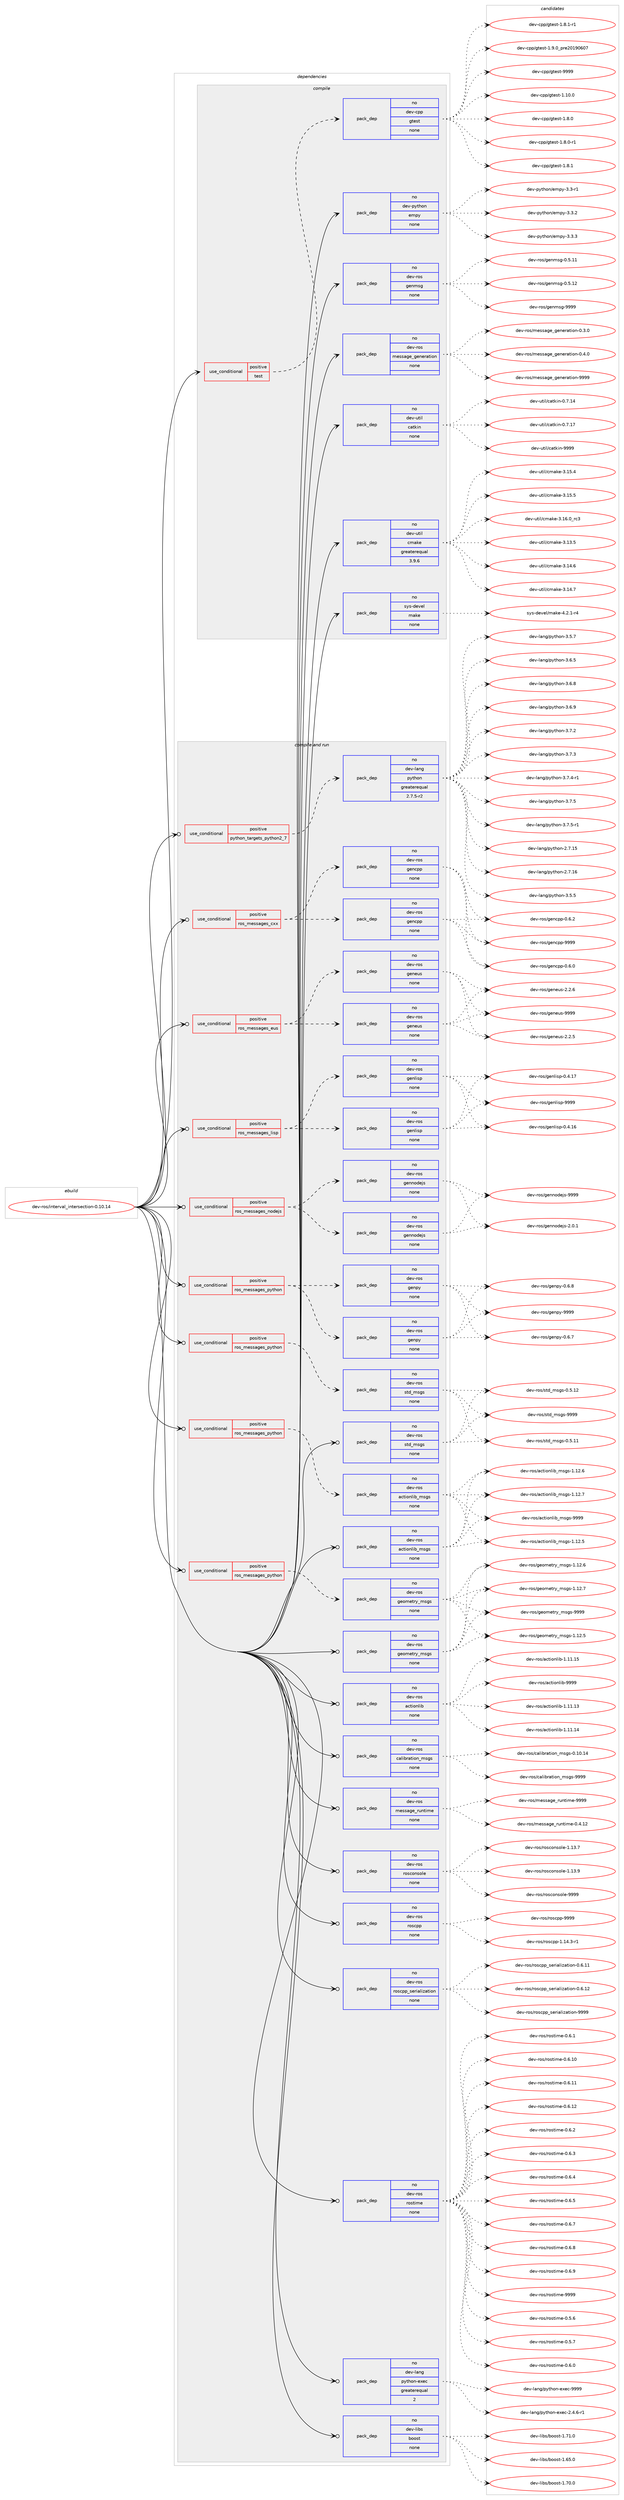 digraph prolog {

# *************
# Graph options
# *************

newrank=true;
concentrate=true;
compound=true;
graph [rankdir=LR,fontname=Helvetica,fontsize=10,ranksep=1.5];#, ranksep=2.5, nodesep=0.2];
edge  [arrowhead=vee];
node  [fontname=Helvetica,fontsize=10];

# **********
# The ebuild
# **********

subgraph cluster_leftcol {
color=gray;
rank=same;
label=<<i>ebuild</i>>;
id [label="dev-ros/interval_intersection-0.10.14", color=red, width=4, href="../dev-ros/interval_intersection-0.10.14.svg"];
}

# ****************
# The dependencies
# ****************

subgraph cluster_midcol {
color=gray;
label=<<i>dependencies</i>>;
subgraph cluster_compile {
fillcolor="#eeeeee";
style=filled;
label=<<i>compile</i>>;
subgraph cond153573 {
dependency654709 [label=<<TABLE BORDER="0" CELLBORDER="1" CELLSPACING="0" CELLPADDING="4"><TR><TD ROWSPAN="3" CELLPADDING="10">use_conditional</TD></TR><TR><TD>positive</TD></TR><TR><TD>test</TD></TR></TABLE>>, shape=none, color=red];
subgraph pack489230 {
dependency654710 [label=<<TABLE BORDER="0" CELLBORDER="1" CELLSPACING="0" CELLPADDING="4" WIDTH="220"><TR><TD ROWSPAN="6" CELLPADDING="30">pack_dep</TD></TR><TR><TD WIDTH="110">no</TD></TR><TR><TD>dev-cpp</TD></TR><TR><TD>gtest</TD></TR><TR><TD>none</TD></TR><TR><TD></TD></TR></TABLE>>, shape=none, color=blue];
}
dependency654709:e -> dependency654710:w [weight=20,style="dashed",arrowhead="vee"];
}
id:e -> dependency654709:w [weight=20,style="solid",arrowhead="vee"];
subgraph pack489231 {
dependency654711 [label=<<TABLE BORDER="0" CELLBORDER="1" CELLSPACING="0" CELLPADDING="4" WIDTH="220"><TR><TD ROWSPAN="6" CELLPADDING="30">pack_dep</TD></TR><TR><TD WIDTH="110">no</TD></TR><TR><TD>dev-python</TD></TR><TR><TD>empy</TD></TR><TR><TD>none</TD></TR><TR><TD></TD></TR></TABLE>>, shape=none, color=blue];
}
id:e -> dependency654711:w [weight=20,style="solid",arrowhead="vee"];
subgraph pack489232 {
dependency654712 [label=<<TABLE BORDER="0" CELLBORDER="1" CELLSPACING="0" CELLPADDING="4" WIDTH="220"><TR><TD ROWSPAN="6" CELLPADDING="30">pack_dep</TD></TR><TR><TD WIDTH="110">no</TD></TR><TR><TD>dev-ros</TD></TR><TR><TD>genmsg</TD></TR><TR><TD>none</TD></TR><TR><TD></TD></TR></TABLE>>, shape=none, color=blue];
}
id:e -> dependency654712:w [weight=20,style="solid",arrowhead="vee"];
subgraph pack489233 {
dependency654713 [label=<<TABLE BORDER="0" CELLBORDER="1" CELLSPACING="0" CELLPADDING="4" WIDTH="220"><TR><TD ROWSPAN="6" CELLPADDING="30">pack_dep</TD></TR><TR><TD WIDTH="110">no</TD></TR><TR><TD>dev-ros</TD></TR><TR><TD>message_generation</TD></TR><TR><TD>none</TD></TR><TR><TD></TD></TR></TABLE>>, shape=none, color=blue];
}
id:e -> dependency654713:w [weight=20,style="solid",arrowhead="vee"];
subgraph pack489234 {
dependency654714 [label=<<TABLE BORDER="0" CELLBORDER="1" CELLSPACING="0" CELLPADDING="4" WIDTH="220"><TR><TD ROWSPAN="6" CELLPADDING="30">pack_dep</TD></TR><TR><TD WIDTH="110">no</TD></TR><TR><TD>dev-util</TD></TR><TR><TD>catkin</TD></TR><TR><TD>none</TD></TR><TR><TD></TD></TR></TABLE>>, shape=none, color=blue];
}
id:e -> dependency654714:w [weight=20,style="solid",arrowhead="vee"];
subgraph pack489235 {
dependency654715 [label=<<TABLE BORDER="0" CELLBORDER="1" CELLSPACING="0" CELLPADDING="4" WIDTH="220"><TR><TD ROWSPAN="6" CELLPADDING="30">pack_dep</TD></TR><TR><TD WIDTH="110">no</TD></TR><TR><TD>dev-util</TD></TR><TR><TD>cmake</TD></TR><TR><TD>greaterequal</TD></TR><TR><TD>3.9.6</TD></TR></TABLE>>, shape=none, color=blue];
}
id:e -> dependency654715:w [weight=20,style="solid",arrowhead="vee"];
subgraph pack489236 {
dependency654716 [label=<<TABLE BORDER="0" CELLBORDER="1" CELLSPACING="0" CELLPADDING="4" WIDTH="220"><TR><TD ROWSPAN="6" CELLPADDING="30">pack_dep</TD></TR><TR><TD WIDTH="110">no</TD></TR><TR><TD>sys-devel</TD></TR><TR><TD>make</TD></TR><TR><TD>none</TD></TR><TR><TD></TD></TR></TABLE>>, shape=none, color=blue];
}
id:e -> dependency654716:w [weight=20,style="solid",arrowhead="vee"];
}
subgraph cluster_compileandrun {
fillcolor="#eeeeee";
style=filled;
label=<<i>compile and run</i>>;
subgraph cond153574 {
dependency654717 [label=<<TABLE BORDER="0" CELLBORDER="1" CELLSPACING="0" CELLPADDING="4"><TR><TD ROWSPAN="3" CELLPADDING="10">use_conditional</TD></TR><TR><TD>positive</TD></TR><TR><TD>python_targets_python2_7</TD></TR></TABLE>>, shape=none, color=red];
subgraph pack489237 {
dependency654718 [label=<<TABLE BORDER="0" CELLBORDER="1" CELLSPACING="0" CELLPADDING="4" WIDTH="220"><TR><TD ROWSPAN="6" CELLPADDING="30">pack_dep</TD></TR><TR><TD WIDTH="110">no</TD></TR><TR><TD>dev-lang</TD></TR><TR><TD>python</TD></TR><TR><TD>greaterequal</TD></TR><TR><TD>2.7.5-r2</TD></TR></TABLE>>, shape=none, color=blue];
}
dependency654717:e -> dependency654718:w [weight=20,style="dashed",arrowhead="vee"];
}
id:e -> dependency654717:w [weight=20,style="solid",arrowhead="odotvee"];
subgraph cond153575 {
dependency654719 [label=<<TABLE BORDER="0" CELLBORDER="1" CELLSPACING="0" CELLPADDING="4"><TR><TD ROWSPAN="3" CELLPADDING="10">use_conditional</TD></TR><TR><TD>positive</TD></TR><TR><TD>ros_messages_cxx</TD></TR></TABLE>>, shape=none, color=red];
subgraph pack489238 {
dependency654720 [label=<<TABLE BORDER="0" CELLBORDER="1" CELLSPACING="0" CELLPADDING="4" WIDTH="220"><TR><TD ROWSPAN="6" CELLPADDING="30">pack_dep</TD></TR><TR><TD WIDTH="110">no</TD></TR><TR><TD>dev-ros</TD></TR><TR><TD>gencpp</TD></TR><TR><TD>none</TD></TR><TR><TD></TD></TR></TABLE>>, shape=none, color=blue];
}
dependency654719:e -> dependency654720:w [weight=20,style="dashed",arrowhead="vee"];
subgraph pack489239 {
dependency654721 [label=<<TABLE BORDER="0" CELLBORDER="1" CELLSPACING="0" CELLPADDING="4" WIDTH="220"><TR><TD ROWSPAN="6" CELLPADDING="30">pack_dep</TD></TR><TR><TD WIDTH="110">no</TD></TR><TR><TD>dev-ros</TD></TR><TR><TD>gencpp</TD></TR><TR><TD>none</TD></TR><TR><TD></TD></TR></TABLE>>, shape=none, color=blue];
}
dependency654719:e -> dependency654721:w [weight=20,style="dashed",arrowhead="vee"];
}
id:e -> dependency654719:w [weight=20,style="solid",arrowhead="odotvee"];
subgraph cond153576 {
dependency654722 [label=<<TABLE BORDER="0" CELLBORDER="1" CELLSPACING="0" CELLPADDING="4"><TR><TD ROWSPAN="3" CELLPADDING="10">use_conditional</TD></TR><TR><TD>positive</TD></TR><TR><TD>ros_messages_eus</TD></TR></TABLE>>, shape=none, color=red];
subgraph pack489240 {
dependency654723 [label=<<TABLE BORDER="0" CELLBORDER="1" CELLSPACING="0" CELLPADDING="4" WIDTH="220"><TR><TD ROWSPAN="6" CELLPADDING="30">pack_dep</TD></TR><TR><TD WIDTH="110">no</TD></TR><TR><TD>dev-ros</TD></TR><TR><TD>geneus</TD></TR><TR><TD>none</TD></TR><TR><TD></TD></TR></TABLE>>, shape=none, color=blue];
}
dependency654722:e -> dependency654723:w [weight=20,style="dashed",arrowhead="vee"];
subgraph pack489241 {
dependency654724 [label=<<TABLE BORDER="0" CELLBORDER="1" CELLSPACING="0" CELLPADDING="4" WIDTH="220"><TR><TD ROWSPAN="6" CELLPADDING="30">pack_dep</TD></TR><TR><TD WIDTH="110">no</TD></TR><TR><TD>dev-ros</TD></TR><TR><TD>geneus</TD></TR><TR><TD>none</TD></TR><TR><TD></TD></TR></TABLE>>, shape=none, color=blue];
}
dependency654722:e -> dependency654724:w [weight=20,style="dashed",arrowhead="vee"];
}
id:e -> dependency654722:w [weight=20,style="solid",arrowhead="odotvee"];
subgraph cond153577 {
dependency654725 [label=<<TABLE BORDER="0" CELLBORDER="1" CELLSPACING="0" CELLPADDING="4"><TR><TD ROWSPAN="3" CELLPADDING="10">use_conditional</TD></TR><TR><TD>positive</TD></TR><TR><TD>ros_messages_lisp</TD></TR></TABLE>>, shape=none, color=red];
subgraph pack489242 {
dependency654726 [label=<<TABLE BORDER="0" CELLBORDER="1" CELLSPACING="0" CELLPADDING="4" WIDTH="220"><TR><TD ROWSPAN="6" CELLPADDING="30">pack_dep</TD></TR><TR><TD WIDTH="110">no</TD></TR><TR><TD>dev-ros</TD></TR><TR><TD>genlisp</TD></TR><TR><TD>none</TD></TR><TR><TD></TD></TR></TABLE>>, shape=none, color=blue];
}
dependency654725:e -> dependency654726:w [weight=20,style="dashed",arrowhead="vee"];
subgraph pack489243 {
dependency654727 [label=<<TABLE BORDER="0" CELLBORDER="1" CELLSPACING="0" CELLPADDING="4" WIDTH="220"><TR><TD ROWSPAN="6" CELLPADDING="30">pack_dep</TD></TR><TR><TD WIDTH="110">no</TD></TR><TR><TD>dev-ros</TD></TR><TR><TD>genlisp</TD></TR><TR><TD>none</TD></TR><TR><TD></TD></TR></TABLE>>, shape=none, color=blue];
}
dependency654725:e -> dependency654727:w [weight=20,style="dashed",arrowhead="vee"];
}
id:e -> dependency654725:w [weight=20,style="solid",arrowhead="odotvee"];
subgraph cond153578 {
dependency654728 [label=<<TABLE BORDER="0" CELLBORDER="1" CELLSPACING="0" CELLPADDING="4"><TR><TD ROWSPAN="3" CELLPADDING="10">use_conditional</TD></TR><TR><TD>positive</TD></TR><TR><TD>ros_messages_nodejs</TD></TR></TABLE>>, shape=none, color=red];
subgraph pack489244 {
dependency654729 [label=<<TABLE BORDER="0" CELLBORDER="1" CELLSPACING="0" CELLPADDING="4" WIDTH="220"><TR><TD ROWSPAN="6" CELLPADDING="30">pack_dep</TD></TR><TR><TD WIDTH="110">no</TD></TR><TR><TD>dev-ros</TD></TR><TR><TD>gennodejs</TD></TR><TR><TD>none</TD></TR><TR><TD></TD></TR></TABLE>>, shape=none, color=blue];
}
dependency654728:e -> dependency654729:w [weight=20,style="dashed",arrowhead="vee"];
subgraph pack489245 {
dependency654730 [label=<<TABLE BORDER="0" CELLBORDER="1" CELLSPACING="0" CELLPADDING="4" WIDTH="220"><TR><TD ROWSPAN="6" CELLPADDING="30">pack_dep</TD></TR><TR><TD WIDTH="110">no</TD></TR><TR><TD>dev-ros</TD></TR><TR><TD>gennodejs</TD></TR><TR><TD>none</TD></TR><TR><TD></TD></TR></TABLE>>, shape=none, color=blue];
}
dependency654728:e -> dependency654730:w [weight=20,style="dashed",arrowhead="vee"];
}
id:e -> dependency654728:w [weight=20,style="solid",arrowhead="odotvee"];
subgraph cond153579 {
dependency654731 [label=<<TABLE BORDER="0" CELLBORDER="1" CELLSPACING="0" CELLPADDING="4"><TR><TD ROWSPAN="3" CELLPADDING="10">use_conditional</TD></TR><TR><TD>positive</TD></TR><TR><TD>ros_messages_python</TD></TR></TABLE>>, shape=none, color=red];
subgraph pack489246 {
dependency654732 [label=<<TABLE BORDER="0" CELLBORDER="1" CELLSPACING="0" CELLPADDING="4" WIDTH="220"><TR><TD ROWSPAN="6" CELLPADDING="30">pack_dep</TD></TR><TR><TD WIDTH="110">no</TD></TR><TR><TD>dev-ros</TD></TR><TR><TD>actionlib_msgs</TD></TR><TR><TD>none</TD></TR><TR><TD></TD></TR></TABLE>>, shape=none, color=blue];
}
dependency654731:e -> dependency654732:w [weight=20,style="dashed",arrowhead="vee"];
}
id:e -> dependency654731:w [weight=20,style="solid",arrowhead="odotvee"];
subgraph cond153580 {
dependency654733 [label=<<TABLE BORDER="0" CELLBORDER="1" CELLSPACING="0" CELLPADDING="4"><TR><TD ROWSPAN="3" CELLPADDING="10">use_conditional</TD></TR><TR><TD>positive</TD></TR><TR><TD>ros_messages_python</TD></TR></TABLE>>, shape=none, color=red];
subgraph pack489247 {
dependency654734 [label=<<TABLE BORDER="0" CELLBORDER="1" CELLSPACING="0" CELLPADDING="4" WIDTH="220"><TR><TD ROWSPAN="6" CELLPADDING="30">pack_dep</TD></TR><TR><TD WIDTH="110">no</TD></TR><TR><TD>dev-ros</TD></TR><TR><TD>genpy</TD></TR><TR><TD>none</TD></TR><TR><TD></TD></TR></TABLE>>, shape=none, color=blue];
}
dependency654733:e -> dependency654734:w [weight=20,style="dashed",arrowhead="vee"];
subgraph pack489248 {
dependency654735 [label=<<TABLE BORDER="0" CELLBORDER="1" CELLSPACING="0" CELLPADDING="4" WIDTH="220"><TR><TD ROWSPAN="6" CELLPADDING="30">pack_dep</TD></TR><TR><TD WIDTH="110">no</TD></TR><TR><TD>dev-ros</TD></TR><TR><TD>genpy</TD></TR><TR><TD>none</TD></TR><TR><TD></TD></TR></TABLE>>, shape=none, color=blue];
}
dependency654733:e -> dependency654735:w [weight=20,style="dashed",arrowhead="vee"];
}
id:e -> dependency654733:w [weight=20,style="solid",arrowhead="odotvee"];
subgraph cond153581 {
dependency654736 [label=<<TABLE BORDER="0" CELLBORDER="1" CELLSPACING="0" CELLPADDING="4"><TR><TD ROWSPAN="3" CELLPADDING="10">use_conditional</TD></TR><TR><TD>positive</TD></TR><TR><TD>ros_messages_python</TD></TR></TABLE>>, shape=none, color=red];
subgraph pack489249 {
dependency654737 [label=<<TABLE BORDER="0" CELLBORDER="1" CELLSPACING="0" CELLPADDING="4" WIDTH="220"><TR><TD ROWSPAN="6" CELLPADDING="30">pack_dep</TD></TR><TR><TD WIDTH="110">no</TD></TR><TR><TD>dev-ros</TD></TR><TR><TD>geometry_msgs</TD></TR><TR><TD>none</TD></TR><TR><TD></TD></TR></TABLE>>, shape=none, color=blue];
}
dependency654736:e -> dependency654737:w [weight=20,style="dashed",arrowhead="vee"];
}
id:e -> dependency654736:w [weight=20,style="solid",arrowhead="odotvee"];
subgraph cond153582 {
dependency654738 [label=<<TABLE BORDER="0" CELLBORDER="1" CELLSPACING="0" CELLPADDING="4"><TR><TD ROWSPAN="3" CELLPADDING="10">use_conditional</TD></TR><TR><TD>positive</TD></TR><TR><TD>ros_messages_python</TD></TR></TABLE>>, shape=none, color=red];
subgraph pack489250 {
dependency654739 [label=<<TABLE BORDER="0" CELLBORDER="1" CELLSPACING="0" CELLPADDING="4" WIDTH="220"><TR><TD ROWSPAN="6" CELLPADDING="30">pack_dep</TD></TR><TR><TD WIDTH="110">no</TD></TR><TR><TD>dev-ros</TD></TR><TR><TD>std_msgs</TD></TR><TR><TD>none</TD></TR><TR><TD></TD></TR></TABLE>>, shape=none, color=blue];
}
dependency654738:e -> dependency654739:w [weight=20,style="dashed",arrowhead="vee"];
}
id:e -> dependency654738:w [weight=20,style="solid",arrowhead="odotvee"];
subgraph pack489251 {
dependency654740 [label=<<TABLE BORDER="0" CELLBORDER="1" CELLSPACING="0" CELLPADDING="4" WIDTH="220"><TR><TD ROWSPAN="6" CELLPADDING="30">pack_dep</TD></TR><TR><TD WIDTH="110">no</TD></TR><TR><TD>dev-lang</TD></TR><TR><TD>python-exec</TD></TR><TR><TD>greaterequal</TD></TR><TR><TD>2</TD></TR></TABLE>>, shape=none, color=blue];
}
id:e -> dependency654740:w [weight=20,style="solid",arrowhead="odotvee"];
subgraph pack489252 {
dependency654741 [label=<<TABLE BORDER="0" CELLBORDER="1" CELLSPACING="0" CELLPADDING="4" WIDTH="220"><TR><TD ROWSPAN="6" CELLPADDING="30">pack_dep</TD></TR><TR><TD WIDTH="110">no</TD></TR><TR><TD>dev-libs</TD></TR><TR><TD>boost</TD></TR><TR><TD>none</TD></TR><TR><TD></TD></TR></TABLE>>, shape=none, color=blue];
}
id:e -> dependency654741:w [weight=20,style="solid",arrowhead="odotvee"];
subgraph pack489253 {
dependency654742 [label=<<TABLE BORDER="0" CELLBORDER="1" CELLSPACING="0" CELLPADDING="4" WIDTH="220"><TR><TD ROWSPAN="6" CELLPADDING="30">pack_dep</TD></TR><TR><TD WIDTH="110">no</TD></TR><TR><TD>dev-ros</TD></TR><TR><TD>actionlib</TD></TR><TR><TD>none</TD></TR><TR><TD></TD></TR></TABLE>>, shape=none, color=blue];
}
id:e -> dependency654742:w [weight=20,style="solid",arrowhead="odotvee"];
subgraph pack489254 {
dependency654743 [label=<<TABLE BORDER="0" CELLBORDER="1" CELLSPACING="0" CELLPADDING="4" WIDTH="220"><TR><TD ROWSPAN="6" CELLPADDING="30">pack_dep</TD></TR><TR><TD WIDTH="110">no</TD></TR><TR><TD>dev-ros</TD></TR><TR><TD>actionlib_msgs</TD></TR><TR><TD>none</TD></TR><TR><TD></TD></TR></TABLE>>, shape=none, color=blue];
}
id:e -> dependency654743:w [weight=20,style="solid",arrowhead="odotvee"];
subgraph pack489255 {
dependency654744 [label=<<TABLE BORDER="0" CELLBORDER="1" CELLSPACING="0" CELLPADDING="4" WIDTH="220"><TR><TD ROWSPAN="6" CELLPADDING="30">pack_dep</TD></TR><TR><TD WIDTH="110">no</TD></TR><TR><TD>dev-ros</TD></TR><TR><TD>calibration_msgs</TD></TR><TR><TD>none</TD></TR><TR><TD></TD></TR></TABLE>>, shape=none, color=blue];
}
id:e -> dependency654744:w [weight=20,style="solid",arrowhead="odotvee"];
subgraph pack489256 {
dependency654745 [label=<<TABLE BORDER="0" CELLBORDER="1" CELLSPACING="0" CELLPADDING="4" WIDTH="220"><TR><TD ROWSPAN="6" CELLPADDING="30">pack_dep</TD></TR><TR><TD WIDTH="110">no</TD></TR><TR><TD>dev-ros</TD></TR><TR><TD>geometry_msgs</TD></TR><TR><TD>none</TD></TR><TR><TD></TD></TR></TABLE>>, shape=none, color=blue];
}
id:e -> dependency654745:w [weight=20,style="solid",arrowhead="odotvee"];
subgraph pack489257 {
dependency654746 [label=<<TABLE BORDER="0" CELLBORDER="1" CELLSPACING="0" CELLPADDING="4" WIDTH="220"><TR><TD ROWSPAN="6" CELLPADDING="30">pack_dep</TD></TR><TR><TD WIDTH="110">no</TD></TR><TR><TD>dev-ros</TD></TR><TR><TD>message_runtime</TD></TR><TR><TD>none</TD></TR><TR><TD></TD></TR></TABLE>>, shape=none, color=blue];
}
id:e -> dependency654746:w [weight=20,style="solid",arrowhead="odotvee"];
subgraph pack489258 {
dependency654747 [label=<<TABLE BORDER="0" CELLBORDER="1" CELLSPACING="0" CELLPADDING="4" WIDTH="220"><TR><TD ROWSPAN="6" CELLPADDING="30">pack_dep</TD></TR><TR><TD WIDTH="110">no</TD></TR><TR><TD>dev-ros</TD></TR><TR><TD>rosconsole</TD></TR><TR><TD>none</TD></TR><TR><TD></TD></TR></TABLE>>, shape=none, color=blue];
}
id:e -> dependency654747:w [weight=20,style="solid",arrowhead="odotvee"];
subgraph pack489259 {
dependency654748 [label=<<TABLE BORDER="0" CELLBORDER="1" CELLSPACING="0" CELLPADDING="4" WIDTH="220"><TR><TD ROWSPAN="6" CELLPADDING="30">pack_dep</TD></TR><TR><TD WIDTH="110">no</TD></TR><TR><TD>dev-ros</TD></TR><TR><TD>roscpp</TD></TR><TR><TD>none</TD></TR><TR><TD></TD></TR></TABLE>>, shape=none, color=blue];
}
id:e -> dependency654748:w [weight=20,style="solid",arrowhead="odotvee"];
subgraph pack489260 {
dependency654749 [label=<<TABLE BORDER="0" CELLBORDER="1" CELLSPACING="0" CELLPADDING="4" WIDTH="220"><TR><TD ROWSPAN="6" CELLPADDING="30">pack_dep</TD></TR><TR><TD WIDTH="110">no</TD></TR><TR><TD>dev-ros</TD></TR><TR><TD>roscpp_serialization</TD></TR><TR><TD>none</TD></TR><TR><TD></TD></TR></TABLE>>, shape=none, color=blue];
}
id:e -> dependency654749:w [weight=20,style="solid",arrowhead="odotvee"];
subgraph pack489261 {
dependency654750 [label=<<TABLE BORDER="0" CELLBORDER="1" CELLSPACING="0" CELLPADDING="4" WIDTH="220"><TR><TD ROWSPAN="6" CELLPADDING="30">pack_dep</TD></TR><TR><TD WIDTH="110">no</TD></TR><TR><TD>dev-ros</TD></TR><TR><TD>rostime</TD></TR><TR><TD>none</TD></TR><TR><TD></TD></TR></TABLE>>, shape=none, color=blue];
}
id:e -> dependency654750:w [weight=20,style="solid",arrowhead="odotvee"];
subgraph pack489262 {
dependency654751 [label=<<TABLE BORDER="0" CELLBORDER="1" CELLSPACING="0" CELLPADDING="4" WIDTH="220"><TR><TD ROWSPAN="6" CELLPADDING="30">pack_dep</TD></TR><TR><TD WIDTH="110">no</TD></TR><TR><TD>dev-ros</TD></TR><TR><TD>std_msgs</TD></TR><TR><TD>none</TD></TR><TR><TD></TD></TR></TABLE>>, shape=none, color=blue];
}
id:e -> dependency654751:w [weight=20,style="solid",arrowhead="odotvee"];
}
subgraph cluster_run {
fillcolor="#eeeeee";
style=filled;
label=<<i>run</i>>;
}
}

# **************
# The candidates
# **************

subgraph cluster_choices {
rank=same;
color=gray;
label=<<i>candidates</i>>;

subgraph choice489230 {
color=black;
nodesep=1;
choice10010111845991121124710311610111511645494649484648 [label="dev-cpp/gtest-1.10.0", color=red, width=4,href="../dev-cpp/gtest-1.10.0.svg"];
choice100101118459911211247103116101115116454946564648 [label="dev-cpp/gtest-1.8.0", color=red, width=4,href="../dev-cpp/gtest-1.8.0.svg"];
choice1001011184599112112471031161011151164549465646484511449 [label="dev-cpp/gtest-1.8.0-r1", color=red, width=4,href="../dev-cpp/gtest-1.8.0-r1.svg"];
choice100101118459911211247103116101115116454946564649 [label="dev-cpp/gtest-1.8.1", color=red, width=4,href="../dev-cpp/gtest-1.8.1.svg"];
choice1001011184599112112471031161011151164549465646494511449 [label="dev-cpp/gtest-1.8.1-r1", color=red, width=4,href="../dev-cpp/gtest-1.8.1-r1.svg"];
choice100101118459911211247103116101115116454946574648951121141015048495748544855 [label="dev-cpp/gtest-1.9.0_pre20190607", color=red, width=4,href="../dev-cpp/gtest-1.9.0_pre20190607.svg"];
choice1001011184599112112471031161011151164557575757 [label="dev-cpp/gtest-9999", color=red, width=4,href="../dev-cpp/gtest-9999.svg"];
dependency654710:e -> choice10010111845991121124710311610111511645494649484648:w [style=dotted,weight="100"];
dependency654710:e -> choice100101118459911211247103116101115116454946564648:w [style=dotted,weight="100"];
dependency654710:e -> choice1001011184599112112471031161011151164549465646484511449:w [style=dotted,weight="100"];
dependency654710:e -> choice100101118459911211247103116101115116454946564649:w [style=dotted,weight="100"];
dependency654710:e -> choice1001011184599112112471031161011151164549465646494511449:w [style=dotted,weight="100"];
dependency654710:e -> choice100101118459911211247103116101115116454946574648951121141015048495748544855:w [style=dotted,weight="100"];
dependency654710:e -> choice1001011184599112112471031161011151164557575757:w [style=dotted,weight="100"];
}
subgraph choice489231 {
color=black;
nodesep=1;
choice1001011184511212111610411111047101109112121455146514511449 [label="dev-python/empy-3.3-r1", color=red, width=4,href="../dev-python/empy-3.3-r1.svg"];
choice1001011184511212111610411111047101109112121455146514650 [label="dev-python/empy-3.3.2", color=red, width=4,href="../dev-python/empy-3.3.2.svg"];
choice1001011184511212111610411111047101109112121455146514651 [label="dev-python/empy-3.3.3", color=red, width=4,href="../dev-python/empy-3.3.3.svg"];
dependency654711:e -> choice1001011184511212111610411111047101109112121455146514511449:w [style=dotted,weight="100"];
dependency654711:e -> choice1001011184511212111610411111047101109112121455146514650:w [style=dotted,weight="100"];
dependency654711:e -> choice1001011184511212111610411111047101109112121455146514651:w [style=dotted,weight="100"];
}
subgraph choice489232 {
color=black;
nodesep=1;
choice100101118451141111154710310111010911510345484653464949 [label="dev-ros/genmsg-0.5.11", color=red, width=4,href="../dev-ros/genmsg-0.5.11.svg"];
choice100101118451141111154710310111010911510345484653464950 [label="dev-ros/genmsg-0.5.12", color=red, width=4,href="../dev-ros/genmsg-0.5.12.svg"];
choice10010111845114111115471031011101091151034557575757 [label="dev-ros/genmsg-9999", color=red, width=4,href="../dev-ros/genmsg-9999.svg"];
dependency654712:e -> choice100101118451141111154710310111010911510345484653464949:w [style=dotted,weight="100"];
dependency654712:e -> choice100101118451141111154710310111010911510345484653464950:w [style=dotted,weight="100"];
dependency654712:e -> choice10010111845114111115471031011101091151034557575757:w [style=dotted,weight="100"];
}
subgraph choice489233 {
color=black;
nodesep=1;
choice1001011184511411111547109101115115971031019510310111010111497116105111110454846514648 [label="dev-ros/message_generation-0.3.0", color=red, width=4,href="../dev-ros/message_generation-0.3.0.svg"];
choice1001011184511411111547109101115115971031019510310111010111497116105111110454846524648 [label="dev-ros/message_generation-0.4.0", color=red, width=4,href="../dev-ros/message_generation-0.4.0.svg"];
choice10010111845114111115471091011151159710310195103101110101114971161051111104557575757 [label="dev-ros/message_generation-9999", color=red, width=4,href="../dev-ros/message_generation-9999.svg"];
dependency654713:e -> choice1001011184511411111547109101115115971031019510310111010111497116105111110454846514648:w [style=dotted,weight="100"];
dependency654713:e -> choice1001011184511411111547109101115115971031019510310111010111497116105111110454846524648:w [style=dotted,weight="100"];
dependency654713:e -> choice10010111845114111115471091011151159710310195103101110101114971161051111104557575757:w [style=dotted,weight="100"];
}
subgraph choice489234 {
color=black;
nodesep=1;
choice1001011184511711610510847999711610710511045484655464952 [label="dev-util/catkin-0.7.14", color=red, width=4,href="../dev-util/catkin-0.7.14.svg"];
choice1001011184511711610510847999711610710511045484655464955 [label="dev-util/catkin-0.7.17", color=red, width=4,href="../dev-util/catkin-0.7.17.svg"];
choice100101118451171161051084799971161071051104557575757 [label="dev-util/catkin-9999", color=red, width=4,href="../dev-util/catkin-9999.svg"];
dependency654714:e -> choice1001011184511711610510847999711610710511045484655464952:w [style=dotted,weight="100"];
dependency654714:e -> choice1001011184511711610510847999711610710511045484655464955:w [style=dotted,weight="100"];
dependency654714:e -> choice100101118451171161051084799971161071051104557575757:w [style=dotted,weight="100"];
}
subgraph choice489235 {
color=black;
nodesep=1;
choice1001011184511711610510847991099710710145514649514653 [label="dev-util/cmake-3.13.5", color=red, width=4,href="../dev-util/cmake-3.13.5.svg"];
choice1001011184511711610510847991099710710145514649524654 [label="dev-util/cmake-3.14.6", color=red, width=4,href="../dev-util/cmake-3.14.6.svg"];
choice1001011184511711610510847991099710710145514649524655 [label="dev-util/cmake-3.14.7", color=red, width=4,href="../dev-util/cmake-3.14.7.svg"];
choice1001011184511711610510847991099710710145514649534652 [label="dev-util/cmake-3.15.4", color=red, width=4,href="../dev-util/cmake-3.15.4.svg"];
choice1001011184511711610510847991099710710145514649534653 [label="dev-util/cmake-3.15.5", color=red, width=4,href="../dev-util/cmake-3.15.5.svg"];
choice1001011184511711610510847991099710710145514649544648951149951 [label="dev-util/cmake-3.16.0_rc3", color=red, width=4,href="../dev-util/cmake-3.16.0_rc3.svg"];
dependency654715:e -> choice1001011184511711610510847991099710710145514649514653:w [style=dotted,weight="100"];
dependency654715:e -> choice1001011184511711610510847991099710710145514649524654:w [style=dotted,weight="100"];
dependency654715:e -> choice1001011184511711610510847991099710710145514649524655:w [style=dotted,weight="100"];
dependency654715:e -> choice1001011184511711610510847991099710710145514649534652:w [style=dotted,weight="100"];
dependency654715:e -> choice1001011184511711610510847991099710710145514649534653:w [style=dotted,weight="100"];
dependency654715:e -> choice1001011184511711610510847991099710710145514649544648951149951:w [style=dotted,weight="100"];
}
subgraph choice489236 {
color=black;
nodesep=1;
choice1151211154510010111810110847109971071014552465046494511452 [label="sys-devel/make-4.2.1-r4", color=red, width=4,href="../sys-devel/make-4.2.1-r4.svg"];
dependency654716:e -> choice1151211154510010111810110847109971071014552465046494511452:w [style=dotted,weight="100"];
}
subgraph choice489237 {
color=black;
nodesep=1;
choice10010111845108971101034711212111610411111045504655464953 [label="dev-lang/python-2.7.15", color=red, width=4,href="../dev-lang/python-2.7.15.svg"];
choice10010111845108971101034711212111610411111045504655464954 [label="dev-lang/python-2.7.16", color=red, width=4,href="../dev-lang/python-2.7.16.svg"];
choice100101118451089711010347112121116104111110455146534653 [label="dev-lang/python-3.5.5", color=red, width=4,href="../dev-lang/python-3.5.5.svg"];
choice100101118451089711010347112121116104111110455146534655 [label="dev-lang/python-3.5.7", color=red, width=4,href="../dev-lang/python-3.5.7.svg"];
choice100101118451089711010347112121116104111110455146544653 [label="dev-lang/python-3.6.5", color=red, width=4,href="../dev-lang/python-3.6.5.svg"];
choice100101118451089711010347112121116104111110455146544656 [label="dev-lang/python-3.6.8", color=red, width=4,href="../dev-lang/python-3.6.8.svg"];
choice100101118451089711010347112121116104111110455146544657 [label="dev-lang/python-3.6.9", color=red, width=4,href="../dev-lang/python-3.6.9.svg"];
choice100101118451089711010347112121116104111110455146554650 [label="dev-lang/python-3.7.2", color=red, width=4,href="../dev-lang/python-3.7.2.svg"];
choice100101118451089711010347112121116104111110455146554651 [label="dev-lang/python-3.7.3", color=red, width=4,href="../dev-lang/python-3.7.3.svg"];
choice1001011184510897110103471121211161041111104551465546524511449 [label="dev-lang/python-3.7.4-r1", color=red, width=4,href="../dev-lang/python-3.7.4-r1.svg"];
choice100101118451089711010347112121116104111110455146554653 [label="dev-lang/python-3.7.5", color=red, width=4,href="../dev-lang/python-3.7.5.svg"];
choice1001011184510897110103471121211161041111104551465546534511449 [label="dev-lang/python-3.7.5-r1", color=red, width=4,href="../dev-lang/python-3.7.5-r1.svg"];
dependency654718:e -> choice10010111845108971101034711212111610411111045504655464953:w [style=dotted,weight="100"];
dependency654718:e -> choice10010111845108971101034711212111610411111045504655464954:w [style=dotted,weight="100"];
dependency654718:e -> choice100101118451089711010347112121116104111110455146534653:w [style=dotted,weight="100"];
dependency654718:e -> choice100101118451089711010347112121116104111110455146534655:w [style=dotted,weight="100"];
dependency654718:e -> choice100101118451089711010347112121116104111110455146544653:w [style=dotted,weight="100"];
dependency654718:e -> choice100101118451089711010347112121116104111110455146544656:w [style=dotted,weight="100"];
dependency654718:e -> choice100101118451089711010347112121116104111110455146544657:w [style=dotted,weight="100"];
dependency654718:e -> choice100101118451089711010347112121116104111110455146554650:w [style=dotted,weight="100"];
dependency654718:e -> choice100101118451089711010347112121116104111110455146554651:w [style=dotted,weight="100"];
dependency654718:e -> choice1001011184510897110103471121211161041111104551465546524511449:w [style=dotted,weight="100"];
dependency654718:e -> choice100101118451089711010347112121116104111110455146554653:w [style=dotted,weight="100"];
dependency654718:e -> choice1001011184510897110103471121211161041111104551465546534511449:w [style=dotted,weight="100"];
}
subgraph choice489238 {
color=black;
nodesep=1;
choice100101118451141111154710310111099112112454846544648 [label="dev-ros/gencpp-0.6.0", color=red, width=4,href="../dev-ros/gencpp-0.6.0.svg"];
choice100101118451141111154710310111099112112454846544650 [label="dev-ros/gencpp-0.6.2", color=red, width=4,href="../dev-ros/gencpp-0.6.2.svg"];
choice1001011184511411111547103101110991121124557575757 [label="dev-ros/gencpp-9999", color=red, width=4,href="../dev-ros/gencpp-9999.svg"];
dependency654720:e -> choice100101118451141111154710310111099112112454846544648:w [style=dotted,weight="100"];
dependency654720:e -> choice100101118451141111154710310111099112112454846544650:w [style=dotted,weight="100"];
dependency654720:e -> choice1001011184511411111547103101110991121124557575757:w [style=dotted,weight="100"];
}
subgraph choice489239 {
color=black;
nodesep=1;
choice100101118451141111154710310111099112112454846544648 [label="dev-ros/gencpp-0.6.0", color=red, width=4,href="../dev-ros/gencpp-0.6.0.svg"];
choice100101118451141111154710310111099112112454846544650 [label="dev-ros/gencpp-0.6.2", color=red, width=4,href="../dev-ros/gencpp-0.6.2.svg"];
choice1001011184511411111547103101110991121124557575757 [label="dev-ros/gencpp-9999", color=red, width=4,href="../dev-ros/gencpp-9999.svg"];
dependency654721:e -> choice100101118451141111154710310111099112112454846544648:w [style=dotted,weight="100"];
dependency654721:e -> choice100101118451141111154710310111099112112454846544650:w [style=dotted,weight="100"];
dependency654721:e -> choice1001011184511411111547103101110991121124557575757:w [style=dotted,weight="100"];
}
subgraph choice489240 {
color=black;
nodesep=1;
choice1001011184511411111547103101110101117115455046504653 [label="dev-ros/geneus-2.2.5", color=red, width=4,href="../dev-ros/geneus-2.2.5.svg"];
choice1001011184511411111547103101110101117115455046504654 [label="dev-ros/geneus-2.2.6", color=red, width=4,href="../dev-ros/geneus-2.2.6.svg"];
choice10010111845114111115471031011101011171154557575757 [label="dev-ros/geneus-9999", color=red, width=4,href="../dev-ros/geneus-9999.svg"];
dependency654723:e -> choice1001011184511411111547103101110101117115455046504653:w [style=dotted,weight="100"];
dependency654723:e -> choice1001011184511411111547103101110101117115455046504654:w [style=dotted,weight="100"];
dependency654723:e -> choice10010111845114111115471031011101011171154557575757:w [style=dotted,weight="100"];
}
subgraph choice489241 {
color=black;
nodesep=1;
choice1001011184511411111547103101110101117115455046504653 [label="dev-ros/geneus-2.2.5", color=red, width=4,href="../dev-ros/geneus-2.2.5.svg"];
choice1001011184511411111547103101110101117115455046504654 [label="dev-ros/geneus-2.2.6", color=red, width=4,href="../dev-ros/geneus-2.2.6.svg"];
choice10010111845114111115471031011101011171154557575757 [label="dev-ros/geneus-9999", color=red, width=4,href="../dev-ros/geneus-9999.svg"];
dependency654724:e -> choice1001011184511411111547103101110101117115455046504653:w [style=dotted,weight="100"];
dependency654724:e -> choice1001011184511411111547103101110101117115455046504654:w [style=dotted,weight="100"];
dependency654724:e -> choice10010111845114111115471031011101011171154557575757:w [style=dotted,weight="100"];
}
subgraph choice489242 {
color=black;
nodesep=1;
choice100101118451141111154710310111010810511511245484652464954 [label="dev-ros/genlisp-0.4.16", color=red, width=4,href="../dev-ros/genlisp-0.4.16.svg"];
choice100101118451141111154710310111010810511511245484652464955 [label="dev-ros/genlisp-0.4.17", color=red, width=4,href="../dev-ros/genlisp-0.4.17.svg"];
choice10010111845114111115471031011101081051151124557575757 [label="dev-ros/genlisp-9999", color=red, width=4,href="../dev-ros/genlisp-9999.svg"];
dependency654726:e -> choice100101118451141111154710310111010810511511245484652464954:w [style=dotted,weight="100"];
dependency654726:e -> choice100101118451141111154710310111010810511511245484652464955:w [style=dotted,weight="100"];
dependency654726:e -> choice10010111845114111115471031011101081051151124557575757:w [style=dotted,weight="100"];
}
subgraph choice489243 {
color=black;
nodesep=1;
choice100101118451141111154710310111010810511511245484652464954 [label="dev-ros/genlisp-0.4.16", color=red, width=4,href="../dev-ros/genlisp-0.4.16.svg"];
choice100101118451141111154710310111010810511511245484652464955 [label="dev-ros/genlisp-0.4.17", color=red, width=4,href="../dev-ros/genlisp-0.4.17.svg"];
choice10010111845114111115471031011101081051151124557575757 [label="dev-ros/genlisp-9999", color=red, width=4,href="../dev-ros/genlisp-9999.svg"];
dependency654727:e -> choice100101118451141111154710310111010810511511245484652464954:w [style=dotted,weight="100"];
dependency654727:e -> choice100101118451141111154710310111010810511511245484652464955:w [style=dotted,weight="100"];
dependency654727:e -> choice10010111845114111115471031011101081051151124557575757:w [style=dotted,weight="100"];
}
subgraph choice489244 {
color=black;
nodesep=1;
choice1001011184511411111547103101110110111100101106115455046484649 [label="dev-ros/gennodejs-2.0.1", color=red, width=4,href="../dev-ros/gennodejs-2.0.1.svg"];
choice10010111845114111115471031011101101111001011061154557575757 [label="dev-ros/gennodejs-9999", color=red, width=4,href="../dev-ros/gennodejs-9999.svg"];
dependency654729:e -> choice1001011184511411111547103101110110111100101106115455046484649:w [style=dotted,weight="100"];
dependency654729:e -> choice10010111845114111115471031011101101111001011061154557575757:w [style=dotted,weight="100"];
}
subgraph choice489245 {
color=black;
nodesep=1;
choice1001011184511411111547103101110110111100101106115455046484649 [label="dev-ros/gennodejs-2.0.1", color=red, width=4,href="../dev-ros/gennodejs-2.0.1.svg"];
choice10010111845114111115471031011101101111001011061154557575757 [label="dev-ros/gennodejs-9999", color=red, width=4,href="../dev-ros/gennodejs-9999.svg"];
dependency654730:e -> choice1001011184511411111547103101110110111100101106115455046484649:w [style=dotted,weight="100"];
dependency654730:e -> choice10010111845114111115471031011101101111001011061154557575757:w [style=dotted,weight="100"];
}
subgraph choice489246 {
color=black;
nodesep=1;
choice10010111845114111115479799116105111110108105989510911510311545494649504653 [label="dev-ros/actionlib_msgs-1.12.5", color=red, width=4,href="../dev-ros/actionlib_msgs-1.12.5.svg"];
choice10010111845114111115479799116105111110108105989510911510311545494649504654 [label="dev-ros/actionlib_msgs-1.12.6", color=red, width=4,href="../dev-ros/actionlib_msgs-1.12.6.svg"];
choice10010111845114111115479799116105111110108105989510911510311545494649504655 [label="dev-ros/actionlib_msgs-1.12.7", color=red, width=4,href="../dev-ros/actionlib_msgs-1.12.7.svg"];
choice1001011184511411111547979911610511111010810598951091151031154557575757 [label="dev-ros/actionlib_msgs-9999", color=red, width=4,href="../dev-ros/actionlib_msgs-9999.svg"];
dependency654732:e -> choice10010111845114111115479799116105111110108105989510911510311545494649504653:w [style=dotted,weight="100"];
dependency654732:e -> choice10010111845114111115479799116105111110108105989510911510311545494649504654:w [style=dotted,weight="100"];
dependency654732:e -> choice10010111845114111115479799116105111110108105989510911510311545494649504655:w [style=dotted,weight="100"];
dependency654732:e -> choice1001011184511411111547979911610511111010810598951091151031154557575757:w [style=dotted,weight="100"];
}
subgraph choice489247 {
color=black;
nodesep=1;
choice1001011184511411111547103101110112121454846544655 [label="dev-ros/genpy-0.6.7", color=red, width=4,href="../dev-ros/genpy-0.6.7.svg"];
choice1001011184511411111547103101110112121454846544656 [label="dev-ros/genpy-0.6.8", color=red, width=4,href="../dev-ros/genpy-0.6.8.svg"];
choice10010111845114111115471031011101121214557575757 [label="dev-ros/genpy-9999", color=red, width=4,href="../dev-ros/genpy-9999.svg"];
dependency654734:e -> choice1001011184511411111547103101110112121454846544655:w [style=dotted,weight="100"];
dependency654734:e -> choice1001011184511411111547103101110112121454846544656:w [style=dotted,weight="100"];
dependency654734:e -> choice10010111845114111115471031011101121214557575757:w [style=dotted,weight="100"];
}
subgraph choice489248 {
color=black;
nodesep=1;
choice1001011184511411111547103101110112121454846544655 [label="dev-ros/genpy-0.6.7", color=red, width=4,href="../dev-ros/genpy-0.6.7.svg"];
choice1001011184511411111547103101110112121454846544656 [label="dev-ros/genpy-0.6.8", color=red, width=4,href="../dev-ros/genpy-0.6.8.svg"];
choice10010111845114111115471031011101121214557575757 [label="dev-ros/genpy-9999", color=red, width=4,href="../dev-ros/genpy-9999.svg"];
dependency654735:e -> choice1001011184511411111547103101110112121454846544655:w [style=dotted,weight="100"];
dependency654735:e -> choice1001011184511411111547103101110112121454846544656:w [style=dotted,weight="100"];
dependency654735:e -> choice10010111845114111115471031011101121214557575757:w [style=dotted,weight="100"];
}
subgraph choice489249 {
color=black;
nodesep=1;
choice10010111845114111115471031011111091011161141219510911510311545494649504653 [label="dev-ros/geometry_msgs-1.12.5", color=red, width=4,href="../dev-ros/geometry_msgs-1.12.5.svg"];
choice10010111845114111115471031011111091011161141219510911510311545494649504654 [label="dev-ros/geometry_msgs-1.12.6", color=red, width=4,href="../dev-ros/geometry_msgs-1.12.6.svg"];
choice10010111845114111115471031011111091011161141219510911510311545494649504655 [label="dev-ros/geometry_msgs-1.12.7", color=red, width=4,href="../dev-ros/geometry_msgs-1.12.7.svg"];
choice1001011184511411111547103101111109101116114121951091151031154557575757 [label="dev-ros/geometry_msgs-9999", color=red, width=4,href="../dev-ros/geometry_msgs-9999.svg"];
dependency654737:e -> choice10010111845114111115471031011111091011161141219510911510311545494649504653:w [style=dotted,weight="100"];
dependency654737:e -> choice10010111845114111115471031011111091011161141219510911510311545494649504654:w [style=dotted,weight="100"];
dependency654737:e -> choice10010111845114111115471031011111091011161141219510911510311545494649504655:w [style=dotted,weight="100"];
dependency654737:e -> choice1001011184511411111547103101111109101116114121951091151031154557575757:w [style=dotted,weight="100"];
}
subgraph choice489250 {
color=black;
nodesep=1;
choice10010111845114111115471151161009510911510311545484653464949 [label="dev-ros/std_msgs-0.5.11", color=red, width=4,href="../dev-ros/std_msgs-0.5.11.svg"];
choice10010111845114111115471151161009510911510311545484653464950 [label="dev-ros/std_msgs-0.5.12", color=red, width=4,href="../dev-ros/std_msgs-0.5.12.svg"];
choice1001011184511411111547115116100951091151031154557575757 [label="dev-ros/std_msgs-9999", color=red, width=4,href="../dev-ros/std_msgs-9999.svg"];
dependency654739:e -> choice10010111845114111115471151161009510911510311545484653464949:w [style=dotted,weight="100"];
dependency654739:e -> choice10010111845114111115471151161009510911510311545484653464950:w [style=dotted,weight="100"];
dependency654739:e -> choice1001011184511411111547115116100951091151031154557575757:w [style=dotted,weight="100"];
}
subgraph choice489251 {
color=black;
nodesep=1;
choice10010111845108971101034711212111610411111045101120101994550465246544511449 [label="dev-lang/python-exec-2.4.6-r1", color=red, width=4,href="../dev-lang/python-exec-2.4.6-r1.svg"];
choice10010111845108971101034711212111610411111045101120101994557575757 [label="dev-lang/python-exec-9999", color=red, width=4,href="../dev-lang/python-exec-9999.svg"];
dependency654740:e -> choice10010111845108971101034711212111610411111045101120101994550465246544511449:w [style=dotted,weight="100"];
dependency654740:e -> choice10010111845108971101034711212111610411111045101120101994557575757:w [style=dotted,weight="100"];
}
subgraph choice489252 {
color=black;
nodesep=1;
choice1001011184510810598115479811111111511645494654534648 [label="dev-libs/boost-1.65.0", color=red, width=4,href="../dev-libs/boost-1.65.0.svg"];
choice1001011184510810598115479811111111511645494655484648 [label="dev-libs/boost-1.70.0", color=red, width=4,href="../dev-libs/boost-1.70.0.svg"];
choice1001011184510810598115479811111111511645494655494648 [label="dev-libs/boost-1.71.0", color=red, width=4,href="../dev-libs/boost-1.71.0.svg"];
dependency654741:e -> choice1001011184510810598115479811111111511645494654534648:w [style=dotted,weight="100"];
dependency654741:e -> choice1001011184510810598115479811111111511645494655484648:w [style=dotted,weight="100"];
dependency654741:e -> choice1001011184510810598115479811111111511645494655494648:w [style=dotted,weight="100"];
}
subgraph choice489253 {
color=black;
nodesep=1;
choice10010111845114111115479799116105111110108105984549464949464951 [label="dev-ros/actionlib-1.11.13", color=red, width=4,href="../dev-ros/actionlib-1.11.13.svg"];
choice10010111845114111115479799116105111110108105984549464949464952 [label="dev-ros/actionlib-1.11.14", color=red, width=4,href="../dev-ros/actionlib-1.11.14.svg"];
choice10010111845114111115479799116105111110108105984549464949464953 [label="dev-ros/actionlib-1.11.15", color=red, width=4,href="../dev-ros/actionlib-1.11.15.svg"];
choice10010111845114111115479799116105111110108105984557575757 [label="dev-ros/actionlib-9999", color=red, width=4,href="../dev-ros/actionlib-9999.svg"];
dependency654742:e -> choice10010111845114111115479799116105111110108105984549464949464951:w [style=dotted,weight="100"];
dependency654742:e -> choice10010111845114111115479799116105111110108105984549464949464952:w [style=dotted,weight="100"];
dependency654742:e -> choice10010111845114111115479799116105111110108105984549464949464953:w [style=dotted,weight="100"];
dependency654742:e -> choice10010111845114111115479799116105111110108105984557575757:w [style=dotted,weight="100"];
}
subgraph choice489254 {
color=black;
nodesep=1;
choice10010111845114111115479799116105111110108105989510911510311545494649504653 [label="dev-ros/actionlib_msgs-1.12.5", color=red, width=4,href="../dev-ros/actionlib_msgs-1.12.5.svg"];
choice10010111845114111115479799116105111110108105989510911510311545494649504654 [label="dev-ros/actionlib_msgs-1.12.6", color=red, width=4,href="../dev-ros/actionlib_msgs-1.12.6.svg"];
choice10010111845114111115479799116105111110108105989510911510311545494649504655 [label="dev-ros/actionlib_msgs-1.12.7", color=red, width=4,href="../dev-ros/actionlib_msgs-1.12.7.svg"];
choice1001011184511411111547979911610511111010810598951091151031154557575757 [label="dev-ros/actionlib_msgs-9999", color=red, width=4,href="../dev-ros/actionlib_msgs-9999.svg"];
dependency654743:e -> choice10010111845114111115479799116105111110108105989510911510311545494649504653:w [style=dotted,weight="100"];
dependency654743:e -> choice10010111845114111115479799116105111110108105989510911510311545494649504654:w [style=dotted,weight="100"];
dependency654743:e -> choice10010111845114111115479799116105111110108105989510911510311545494649504655:w [style=dotted,weight="100"];
dependency654743:e -> choice1001011184511411111547979911610511111010810598951091151031154557575757:w [style=dotted,weight="100"];
}
subgraph choice489255 {
color=black;
nodesep=1;
choice100101118451141111154799971081059811497116105111110951091151031154548464948464952 [label="dev-ros/calibration_msgs-0.10.14", color=red, width=4,href="../dev-ros/calibration_msgs-0.10.14.svg"];
choice100101118451141111154799971081059811497116105111110951091151031154557575757 [label="dev-ros/calibration_msgs-9999", color=red, width=4,href="../dev-ros/calibration_msgs-9999.svg"];
dependency654744:e -> choice100101118451141111154799971081059811497116105111110951091151031154548464948464952:w [style=dotted,weight="100"];
dependency654744:e -> choice100101118451141111154799971081059811497116105111110951091151031154557575757:w [style=dotted,weight="100"];
}
subgraph choice489256 {
color=black;
nodesep=1;
choice10010111845114111115471031011111091011161141219510911510311545494649504653 [label="dev-ros/geometry_msgs-1.12.5", color=red, width=4,href="../dev-ros/geometry_msgs-1.12.5.svg"];
choice10010111845114111115471031011111091011161141219510911510311545494649504654 [label="dev-ros/geometry_msgs-1.12.6", color=red, width=4,href="../dev-ros/geometry_msgs-1.12.6.svg"];
choice10010111845114111115471031011111091011161141219510911510311545494649504655 [label="dev-ros/geometry_msgs-1.12.7", color=red, width=4,href="../dev-ros/geometry_msgs-1.12.7.svg"];
choice1001011184511411111547103101111109101116114121951091151031154557575757 [label="dev-ros/geometry_msgs-9999", color=red, width=4,href="../dev-ros/geometry_msgs-9999.svg"];
dependency654745:e -> choice10010111845114111115471031011111091011161141219510911510311545494649504653:w [style=dotted,weight="100"];
dependency654745:e -> choice10010111845114111115471031011111091011161141219510911510311545494649504654:w [style=dotted,weight="100"];
dependency654745:e -> choice10010111845114111115471031011111091011161141219510911510311545494649504655:w [style=dotted,weight="100"];
dependency654745:e -> choice1001011184511411111547103101111109101116114121951091151031154557575757:w [style=dotted,weight="100"];
}
subgraph choice489257 {
color=black;
nodesep=1;
choice1001011184511411111547109101115115971031019511411711011610510910145484652464950 [label="dev-ros/message_runtime-0.4.12", color=red, width=4,href="../dev-ros/message_runtime-0.4.12.svg"];
choice100101118451141111154710910111511597103101951141171101161051091014557575757 [label="dev-ros/message_runtime-9999", color=red, width=4,href="../dev-ros/message_runtime-9999.svg"];
dependency654746:e -> choice1001011184511411111547109101115115971031019511411711011610510910145484652464950:w [style=dotted,weight="100"];
dependency654746:e -> choice100101118451141111154710910111511597103101951141171101161051091014557575757:w [style=dotted,weight="100"];
}
subgraph choice489258 {
color=black;
nodesep=1;
choice10010111845114111115471141111159911111011511110810145494649514655 [label="dev-ros/rosconsole-1.13.7", color=red, width=4,href="../dev-ros/rosconsole-1.13.7.svg"];
choice10010111845114111115471141111159911111011511110810145494649514657 [label="dev-ros/rosconsole-1.13.9", color=red, width=4,href="../dev-ros/rosconsole-1.13.9.svg"];
choice1001011184511411111547114111115991111101151111081014557575757 [label="dev-ros/rosconsole-9999", color=red, width=4,href="../dev-ros/rosconsole-9999.svg"];
dependency654747:e -> choice10010111845114111115471141111159911111011511110810145494649514655:w [style=dotted,weight="100"];
dependency654747:e -> choice10010111845114111115471141111159911111011511110810145494649514657:w [style=dotted,weight="100"];
dependency654747:e -> choice1001011184511411111547114111115991111101151111081014557575757:w [style=dotted,weight="100"];
}
subgraph choice489259 {
color=black;
nodesep=1;
choice100101118451141111154711411111599112112454946495246514511449 [label="dev-ros/roscpp-1.14.3-r1", color=red, width=4,href="../dev-ros/roscpp-1.14.3-r1.svg"];
choice1001011184511411111547114111115991121124557575757 [label="dev-ros/roscpp-9999", color=red, width=4,href="../dev-ros/roscpp-9999.svg"];
dependency654748:e -> choice100101118451141111154711411111599112112454946495246514511449:w [style=dotted,weight="100"];
dependency654748:e -> choice1001011184511411111547114111115991121124557575757:w [style=dotted,weight="100"];
}
subgraph choice489260 {
color=black;
nodesep=1;
choice10010111845114111115471141111159911211295115101114105971081051229711610511111045484654464949 [label="dev-ros/roscpp_serialization-0.6.11", color=red, width=4,href="../dev-ros/roscpp_serialization-0.6.11.svg"];
choice10010111845114111115471141111159911211295115101114105971081051229711610511111045484654464950 [label="dev-ros/roscpp_serialization-0.6.12", color=red, width=4,href="../dev-ros/roscpp_serialization-0.6.12.svg"];
choice1001011184511411111547114111115991121129511510111410597108105122971161051111104557575757 [label="dev-ros/roscpp_serialization-9999", color=red, width=4,href="../dev-ros/roscpp_serialization-9999.svg"];
dependency654749:e -> choice10010111845114111115471141111159911211295115101114105971081051229711610511111045484654464949:w [style=dotted,weight="100"];
dependency654749:e -> choice10010111845114111115471141111159911211295115101114105971081051229711610511111045484654464950:w [style=dotted,weight="100"];
dependency654749:e -> choice1001011184511411111547114111115991121129511510111410597108105122971161051111104557575757:w [style=dotted,weight="100"];
}
subgraph choice489261 {
color=black;
nodesep=1;
choice1001011184511411111547114111115116105109101454846534654 [label="dev-ros/rostime-0.5.6", color=red, width=4,href="../dev-ros/rostime-0.5.6.svg"];
choice1001011184511411111547114111115116105109101454846534655 [label="dev-ros/rostime-0.5.7", color=red, width=4,href="../dev-ros/rostime-0.5.7.svg"];
choice1001011184511411111547114111115116105109101454846544648 [label="dev-ros/rostime-0.6.0", color=red, width=4,href="../dev-ros/rostime-0.6.0.svg"];
choice1001011184511411111547114111115116105109101454846544649 [label="dev-ros/rostime-0.6.1", color=red, width=4,href="../dev-ros/rostime-0.6.1.svg"];
choice100101118451141111154711411111511610510910145484654464948 [label="dev-ros/rostime-0.6.10", color=red, width=4,href="../dev-ros/rostime-0.6.10.svg"];
choice100101118451141111154711411111511610510910145484654464949 [label="dev-ros/rostime-0.6.11", color=red, width=4,href="../dev-ros/rostime-0.6.11.svg"];
choice100101118451141111154711411111511610510910145484654464950 [label="dev-ros/rostime-0.6.12", color=red, width=4,href="../dev-ros/rostime-0.6.12.svg"];
choice1001011184511411111547114111115116105109101454846544650 [label="dev-ros/rostime-0.6.2", color=red, width=4,href="../dev-ros/rostime-0.6.2.svg"];
choice1001011184511411111547114111115116105109101454846544651 [label="dev-ros/rostime-0.6.3", color=red, width=4,href="../dev-ros/rostime-0.6.3.svg"];
choice1001011184511411111547114111115116105109101454846544652 [label="dev-ros/rostime-0.6.4", color=red, width=4,href="../dev-ros/rostime-0.6.4.svg"];
choice1001011184511411111547114111115116105109101454846544653 [label="dev-ros/rostime-0.6.5", color=red, width=4,href="../dev-ros/rostime-0.6.5.svg"];
choice1001011184511411111547114111115116105109101454846544655 [label="dev-ros/rostime-0.6.7", color=red, width=4,href="../dev-ros/rostime-0.6.7.svg"];
choice1001011184511411111547114111115116105109101454846544656 [label="dev-ros/rostime-0.6.8", color=red, width=4,href="../dev-ros/rostime-0.6.8.svg"];
choice1001011184511411111547114111115116105109101454846544657 [label="dev-ros/rostime-0.6.9", color=red, width=4,href="../dev-ros/rostime-0.6.9.svg"];
choice10010111845114111115471141111151161051091014557575757 [label="dev-ros/rostime-9999", color=red, width=4,href="../dev-ros/rostime-9999.svg"];
dependency654750:e -> choice1001011184511411111547114111115116105109101454846534654:w [style=dotted,weight="100"];
dependency654750:e -> choice1001011184511411111547114111115116105109101454846534655:w [style=dotted,weight="100"];
dependency654750:e -> choice1001011184511411111547114111115116105109101454846544648:w [style=dotted,weight="100"];
dependency654750:e -> choice1001011184511411111547114111115116105109101454846544649:w [style=dotted,weight="100"];
dependency654750:e -> choice100101118451141111154711411111511610510910145484654464948:w [style=dotted,weight="100"];
dependency654750:e -> choice100101118451141111154711411111511610510910145484654464949:w [style=dotted,weight="100"];
dependency654750:e -> choice100101118451141111154711411111511610510910145484654464950:w [style=dotted,weight="100"];
dependency654750:e -> choice1001011184511411111547114111115116105109101454846544650:w [style=dotted,weight="100"];
dependency654750:e -> choice1001011184511411111547114111115116105109101454846544651:w [style=dotted,weight="100"];
dependency654750:e -> choice1001011184511411111547114111115116105109101454846544652:w [style=dotted,weight="100"];
dependency654750:e -> choice1001011184511411111547114111115116105109101454846544653:w [style=dotted,weight="100"];
dependency654750:e -> choice1001011184511411111547114111115116105109101454846544655:w [style=dotted,weight="100"];
dependency654750:e -> choice1001011184511411111547114111115116105109101454846544656:w [style=dotted,weight="100"];
dependency654750:e -> choice1001011184511411111547114111115116105109101454846544657:w [style=dotted,weight="100"];
dependency654750:e -> choice10010111845114111115471141111151161051091014557575757:w [style=dotted,weight="100"];
}
subgraph choice489262 {
color=black;
nodesep=1;
choice10010111845114111115471151161009510911510311545484653464949 [label="dev-ros/std_msgs-0.5.11", color=red, width=4,href="../dev-ros/std_msgs-0.5.11.svg"];
choice10010111845114111115471151161009510911510311545484653464950 [label="dev-ros/std_msgs-0.5.12", color=red, width=4,href="../dev-ros/std_msgs-0.5.12.svg"];
choice1001011184511411111547115116100951091151031154557575757 [label="dev-ros/std_msgs-9999", color=red, width=4,href="../dev-ros/std_msgs-9999.svg"];
dependency654751:e -> choice10010111845114111115471151161009510911510311545484653464949:w [style=dotted,weight="100"];
dependency654751:e -> choice10010111845114111115471151161009510911510311545484653464950:w [style=dotted,weight="100"];
dependency654751:e -> choice1001011184511411111547115116100951091151031154557575757:w [style=dotted,weight="100"];
}
}

}
